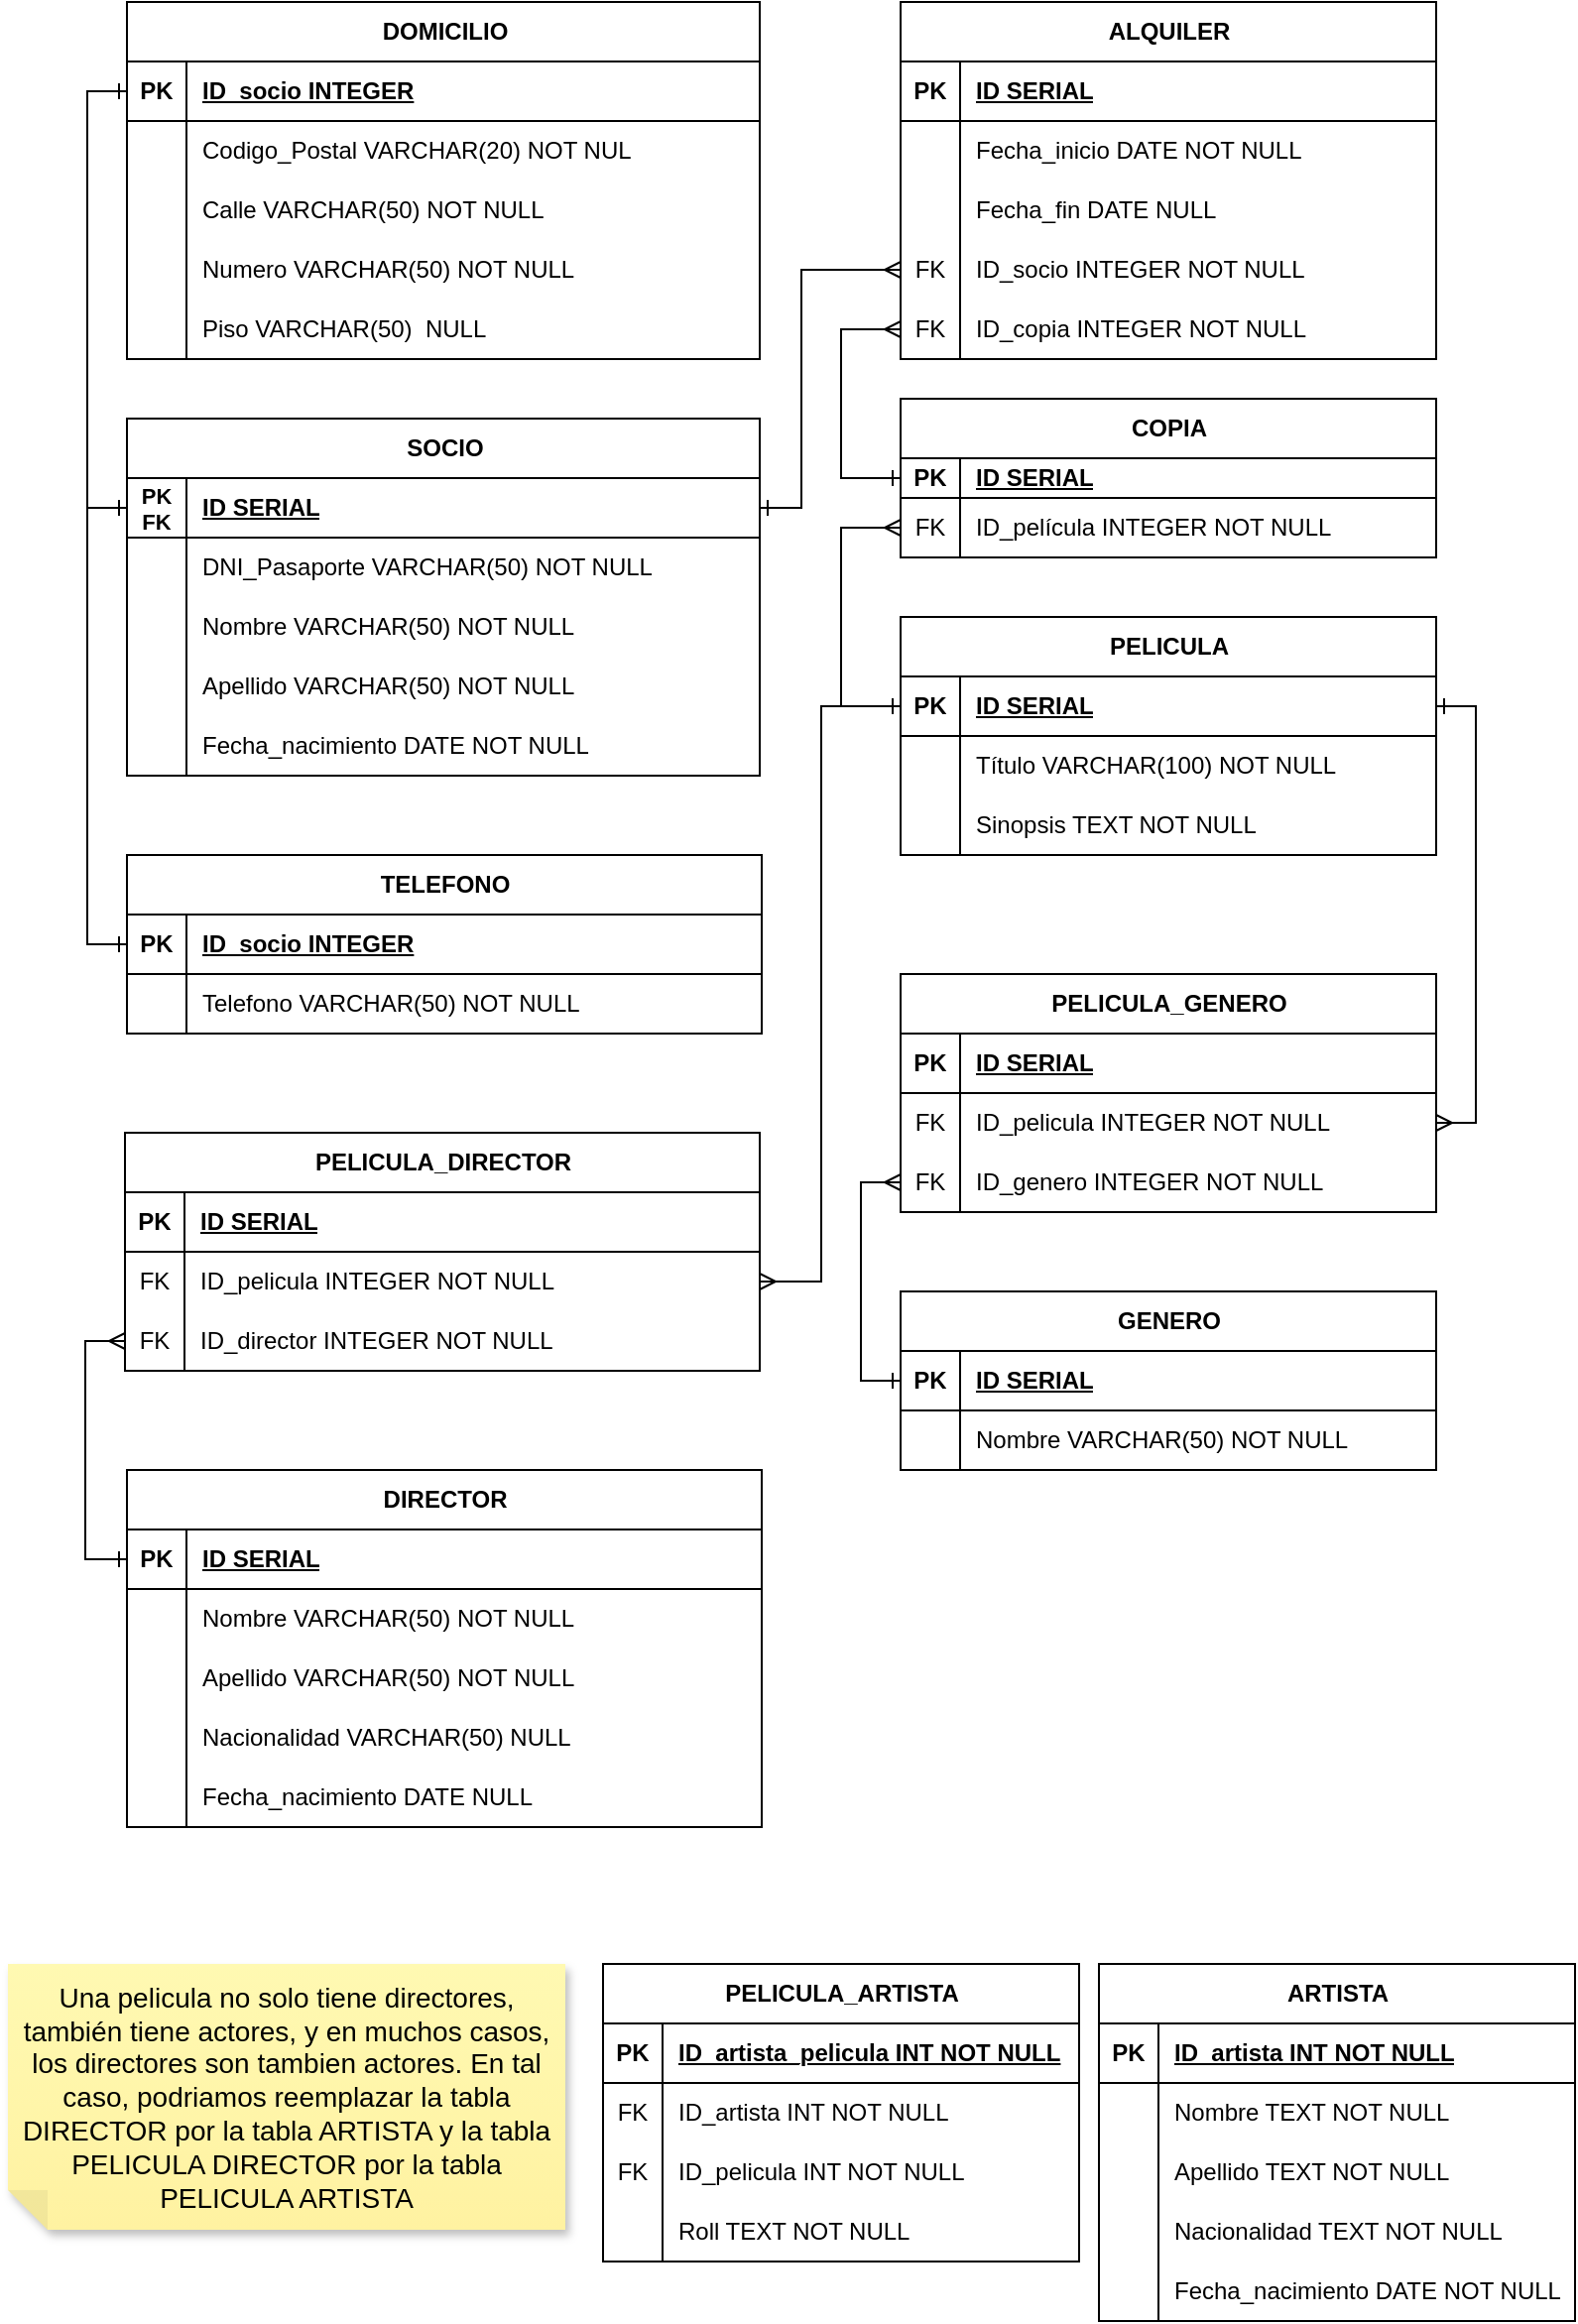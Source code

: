 <mxfile version="24.8.1">
  <diagram name="Página-1" id="8Kc9LrtVWsJZXTD0Fg6T">
    <mxGraphModel dx="611" dy="343" grid="1" gridSize="10" guides="1" tooltips="1" connect="1" arrows="1" fold="1" page="1" pageScale="1" pageWidth="827" pageHeight="1169" math="0" shadow="0">
      <root>
        <mxCell id="0" />
        <mxCell id="1" parent="0" />
        <mxCell id="OBNjq--Ya9Ht2OZxVl_--1" value="SOCIO" style="shape=table;startSize=30;container=1;collapsible=1;childLayout=tableLayout;fixedRows=1;rowLines=0;fontStyle=1;align=center;resizeLast=1;html=1;" parent="1" vertex="1">
          <mxGeometry x="80" y="210" width="319" height="180" as="geometry">
            <mxRectangle x="160" y="10" width="70" height="30" as="alternateBounds" />
          </mxGeometry>
        </mxCell>
        <mxCell id="OBNjq--Ya9Ht2OZxVl_--2" value="" style="shape=tableRow;horizontal=0;startSize=0;swimlaneHead=0;swimlaneBody=0;fillColor=none;collapsible=0;dropTarget=0;points=[[0,0.5],[1,0.5]];portConstraint=eastwest;top=0;left=0;right=0;bottom=1;" parent="OBNjq--Ya9Ht2OZxVl_--1" vertex="1">
          <mxGeometry y="30" width="319" height="30" as="geometry" />
        </mxCell>
        <mxCell id="OBNjq--Ya9Ht2OZxVl_--3" value="PK FK" style="shape=partialRectangle;connectable=0;fillColor=none;top=0;left=0;bottom=0;right=0;fontStyle=1;overflow=hidden;whiteSpace=wrap;html=1;fontSize=11;" parent="OBNjq--Ya9Ht2OZxVl_--2" vertex="1">
          <mxGeometry width="30" height="30" as="geometry">
            <mxRectangle width="30" height="30" as="alternateBounds" />
          </mxGeometry>
        </mxCell>
        <mxCell id="OBNjq--Ya9Ht2OZxVl_--4" value="ID SERIAL" style="shape=partialRectangle;connectable=0;fillColor=none;top=0;left=0;bottom=0;right=0;align=left;spacingLeft=6;fontStyle=5;overflow=hidden;whiteSpace=wrap;html=1;" parent="OBNjq--Ya9Ht2OZxVl_--2" vertex="1">
          <mxGeometry x="30" width="289" height="30" as="geometry">
            <mxRectangle width="289" height="30" as="alternateBounds" />
          </mxGeometry>
        </mxCell>
        <mxCell id="OBNjq--Ya9Ht2OZxVl_--20" style="shape=tableRow;horizontal=0;startSize=0;swimlaneHead=0;swimlaneBody=0;fillColor=none;collapsible=0;dropTarget=0;points=[[0,0.5],[1,0.5]];portConstraint=eastwest;top=0;left=0;right=0;bottom=0;" parent="OBNjq--Ya9Ht2OZxVl_--1" vertex="1">
          <mxGeometry y="60" width="319" height="30" as="geometry" />
        </mxCell>
        <mxCell id="OBNjq--Ya9Ht2OZxVl_--21" style="shape=partialRectangle;connectable=0;fillColor=none;top=0;left=0;bottom=0;right=0;editable=1;overflow=hidden;whiteSpace=wrap;html=1;" parent="OBNjq--Ya9Ht2OZxVl_--20" vertex="1">
          <mxGeometry width="30" height="30" as="geometry">
            <mxRectangle width="30" height="30" as="alternateBounds" />
          </mxGeometry>
        </mxCell>
        <mxCell id="OBNjq--Ya9Ht2OZxVl_--22" value="DNI_Pasaporte VARCHAR(50) NOT NULL" style="shape=partialRectangle;connectable=0;fillColor=none;top=0;left=0;bottom=0;right=0;align=left;spacingLeft=6;overflow=hidden;whiteSpace=wrap;html=1;" parent="OBNjq--Ya9Ht2OZxVl_--20" vertex="1">
          <mxGeometry x="30" width="289" height="30" as="geometry">
            <mxRectangle width="289" height="30" as="alternateBounds" />
          </mxGeometry>
        </mxCell>
        <mxCell id="OBNjq--Ya9Ht2OZxVl_--5" value="" style="shape=tableRow;horizontal=0;startSize=0;swimlaneHead=0;swimlaneBody=0;fillColor=none;collapsible=0;dropTarget=0;points=[[0,0.5],[1,0.5]];portConstraint=eastwest;top=0;left=0;right=0;bottom=0;" parent="OBNjq--Ya9Ht2OZxVl_--1" vertex="1">
          <mxGeometry y="90" width="319" height="30" as="geometry" />
        </mxCell>
        <mxCell id="OBNjq--Ya9Ht2OZxVl_--6" value="" style="shape=partialRectangle;connectable=0;fillColor=none;top=0;left=0;bottom=0;right=0;editable=1;overflow=hidden;whiteSpace=wrap;html=1;" parent="OBNjq--Ya9Ht2OZxVl_--5" vertex="1">
          <mxGeometry width="30" height="30" as="geometry">
            <mxRectangle width="30" height="30" as="alternateBounds" />
          </mxGeometry>
        </mxCell>
        <mxCell id="OBNjq--Ya9Ht2OZxVl_--7" value="Nombre VARCHAR(50) NOT NULL" style="shape=partialRectangle;connectable=0;fillColor=none;top=0;left=0;bottom=0;right=0;align=left;spacingLeft=6;overflow=hidden;whiteSpace=wrap;html=1;" parent="OBNjq--Ya9Ht2OZxVl_--5" vertex="1">
          <mxGeometry x="30" width="289" height="30" as="geometry">
            <mxRectangle width="289" height="30" as="alternateBounds" />
          </mxGeometry>
        </mxCell>
        <mxCell id="OBNjq--Ya9Ht2OZxVl_--8" value="" style="shape=tableRow;horizontal=0;startSize=0;swimlaneHead=0;swimlaneBody=0;fillColor=none;collapsible=0;dropTarget=0;points=[[0,0.5],[1,0.5]];portConstraint=eastwest;top=0;left=0;right=0;bottom=0;" parent="OBNjq--Ya9Ht2OZxVl_--1" vertex="1">
          <mxGeometry y="120" width="319" height="30" as="geometry" />
        </mxCell>
        <mxCell id="OBNjq--Ya9Ht2OZxVl_--9" value="" style="shape=partialRectangle;connectable=0;fillColor=none;top=0;left=0;bottom=0;right=0;editable=1;overflow=hidden;whiteSpace=wrap;html=1;" parent="OBNjq--Ya9Ht2OZxVl_--8" vertex="1">
          <mxGeometry width="30" height="30" as="geometry">
            <mxRectangle width="30" height="30" as="alternateBounds" />
          </mxGeometry>
        </mxCell>
        <mxCell id="OBNjq--Ya9Ht2OZxVl_--10" value="Apellido VARCHAR(50) NOT NULL" style="shape=partialRectangle;connectable=0;fillColor=none;top=0;left=0;bottom=0;right=0;align=left;spacingLeft=6;overflow=hidden;whiteSpace=wrap;html=1;" parent="OBNjq--Ya9Ht2OZxVl_--8" vertex="1">
          <mxGeometry x="30" width="289" height="30" as="geometry">
            <mxRectangle width="289" height="30" as="alternateBounds" />
          </mxGeometry>
        </mxCell>
        <mxCell id="OBNjq--Ya9Ht2OZxVl_--11" value="" style="shape=tableRow;horizontal=0;startSize=0;swimlaneHead=0;swimlaneBody=0;fillColor=none;collapsible=0;dropTarget=0;points=[[0,0.5],[1,0.5]];portConstraint=eastwest;top=0;left=0;right=0;bottom=0;" parent="OBNjq--Ya9Ht2OZxVl_--1" vertex="1">
          <mxGeometry y="150" width="319" height="30" as="geometry" />
        </mxCell>
        <mxCell id="OBNjq--Ya9Ht2OZxVl_--12" value="" style="shape=partialRectangle;connectable=0;fillColor=none;top=0;left=0;bottom=0;right=0;editable=1;overflow=hidden;whiteSpace=wrap;html=1;" parent="OBNjq--Ya9Ht2OZxVl_--11" vertex="1">
          <mxGeometry width="30" height="30" as="geometry">
            <mxRectangle width="30" height="30" as="alternateBounds" />
          </mxGeometry>
        </mxCell>
        <mxCell id="OBNjq--Ya9Ht2OZxVl_--13" value="Fecha_nacimiento DATE NOT NULL" style="shape=partialRectangle;connectable=0;fillColor=none;top=0;left=0;bottom=0;right=0;align=left;spacingLeft=6;overflow=hidden;whiteSpace=wrap;html=1;" parent="OBNjq--Ya9Ht2OZxVl_--11" vertex="1">
          <mxGeometry x="30" width="289" height="30" as="geometry">
            <mxRectangle width="289" height="30" as="alternateBounds" />
          </mxGeometry>
        </mxCell>
        <mxCell id="OBNjq--Ya9Ht2OZxVl_--23" value="DOMICILIO" style="shape=table;startSize=30;container=1;collapsible=1;childLayout=tableLayout;fixedRows=1;rowLines=0;fontStyle=1;align=center;resizeLast=1;html=1;" parent="1" vertex="1">
          <mxGeometry x="80" width="319" height="180" as="geometry">
            <mxRectangle x="90" y="80" width="70" height="30" as="alternateBounds" />
          </mxGeometry>
        </mxCell>
        <mxCell id="OBNjq--Ya9Ht2OZxVl_--24" value="" style="shape=tableRow;horizontal=0;startSize=0;swimlaneHead=0;swimlaneBody=0;fillColor=none;collapsible=0;dropTarget=0;points=[[0,0.5],[1,0.5]];portConstraint=eastwest;top=0;left=0;right=0;bottom=1;" parent="OBNjq--Ya9Ht2OZxVl_--23" vertex="1">
          <mxGeometry y="30" width="319" height="30" as="geometry" />
        </mxCell>
        <mxCell id="OBNjq--Ya9Ht2OZxVl_--25" value="PK" style="shape=partialRectangle;connectable=0;fillColor=none;top=0;left=0;bottom=0;right=0;fontStyle=1;overflow=hidden;whiteSpace=wrap;html=1;" parent="OBNjq--Ya9Ht2OZxVl_--24" vertex="1">
          <mxGeometry width="30" height="30" as="geometry">
            <mxRectangle width="30" height="30" as="alternateBounds" />
          </mxGeometry>
        </mxCell>
        <mxCell id="OBNjq--Ya9Ht2OZxVl_--26" value="ID_socio INTEGER" style="shape=partialRectangle;connectable=0;fillColor=none;top=0;left=0;bottom=0;right=0;align=left;spacingLeft=6;fontStyle=5;overflow=hidden;whiteSpace=wrap;html=1;" parent="OBNjq--Ya9Ht2OZxVl_--24" vertex="1">
          <mxGeometry x="30" width="289" height="30" as="geometry">
            <mxRectangle width="289" height="30" as="alternateBounds" />
          </mxGeometry>
        </mxCell>
        <mxCell id="OBNjq--Ya9Ht2OZxVl_--27" value="" style="shape=tableRow;horizontal=0;startSize=0;swimlaneHead=0;swimlaneBody=0;fillColor=none;collapsible=0;dropTarget=0;points=[[0,0.5],[1,0.5]];portConstraint=eastwest;top=0;left=0;right=0;bottom=0;" parent="OBNjq--Ya9Ht2OZxVl_--23" vertex="1">
          <mxGeometry y="60" width="319" height="30" as="geometry" />
        </mxCell>
        <mxCell id="OBNjq--Ya9Ht2OZxVl_--28" value="" style="shape=partialRectangle;connectable=0;fillColor=none;top=0;left=0;bottom=0;right=0;editable=1;overflow=hidden;whiteSpace=wrap;html=1;" parent="OBNjq--Ya9Ht2OZxVl_--27" vertex="1">
          <mxGeometry width="30" height="30" as="geometry">
            <mxRectangle width="30" height="30" as="alternateBounds" />
          </mxGeometry>
        </mxCell>
        <mxCell id="OBNjq--Ya9Ht2OZxVl_--29" value="Codigo_Postal VARCHAR(20) NOT NUL" style="shape=partialRectangle;connectable=0;fillColor=none;top=0;left=0;bottom=0;right=0;align=left;spacingLeft=6;overflow=hidden;whiteSpace=wrap;html=1;" parent="OBNjq--Ya9Ht2OZxVl_--27" vertex="1">
          <mxGeometry x="30" width="289" height="30" as="geometry">
            <mxRectangle width="289" height="30" as="alternateBounds" />
          </mxGeometry>
        </mxCell>
        <mxCell id="OBNjq--Ya9Ht2OZxVl_--30" value="" style="shape=tableRow;horizontal=0;startSize=0;swimlaneHead=0;swimlaneBody=0;fillColor=none;collapsible=0;dropTarget=0;points=[[0,0.5],[1,0.5]];portConstraint=eastwest;top=0;left=0;right=0;bottom=0;" parent="OBNjq--Ya9Ht2OZxVl_--23" vertex="1">
          <mxGeometry y="90" width="319" height="30" as="geometry" />
        </mxCell>
        <mxCell id="OBNjq--Ya9Ht2OZxVl_--31" value="" style="shape=partialRectangle;connectable=0;fillColor=none;top=0;left=0;bottom=0;right=0;editable=1;overflow=hidden;whiteSpace=wrap;html=1;" parent="OBNjq--Ya9Ht2OZxVl_--30" vertex="1">
          <mxGeometry width="30" height="30" as="geometry">
            <mxRectangle width="30" height="30" as="alternateBounds" />
          </mxGeometry>
        </mxCell>
        <mxCell id="OBNjq--Ya9Ht2OZxVl_--32" value="Calle VARCHAR(50) NOT NULL" style="shape=partialRectangle;connectable=0;fillColor=none;top=0;left=0;bottom=0;right=0;align=left;spacingLeft=6;overflow=hidden;whiteSpace=wrap;html=1;" parent="OBNjq--Ya9Ht2OZxVl_--30" vertex="1">
          <mxGeometry x="30" width="289" height="30" as="geometry">
            <mxRectangle width="289" height="30" as="alternateBounds" />
          </mxGeometry>
        </mxCell>
        <mxCell id="OBNjq--Ya9Ht2OZxVl_--33" value="" style="shape=tableRow;horizontal=0;startSize=0;swimlaneHead=0;swimlaneBody=0;fillColor=none;collapsible=0;dropTarget=0;points=[[0,0.5],[1,0.5]];portConstraint=eastwest;top=0;left=0;right=0;bottom=0;" parent="OBNjq--Ya9Ht2OZxVl_--23" vertex="1">
          <mxGeometry y="120" width="319" height="30" as="geometry" />
        </mxCell>
        <mxCell id="OBNjq--Ya9Ht2OZxVl_--34" value="" style="shape=partialRectangle;connectable=0;fillColor=none;top=0;left=0;bottom=0;right=0;editable=1;overflow=hidden;whiteSpace=wrap;html=1;" parent="OBNjq--Ya9Ht2OZxVl_--33" vertex="1">
          <mxGeometry width="30" height="30" as="geometry">
            <mxRectangle width="30" height="30" as="alternateBounds" />
          </mxGeometry>
        </mxCell>
        <mxCell id="OBNjq--Ya9Ht2OZxVl_--35" value="Numero VARCHAR(50) NOT NULL" style="shape=partialRectangle;connectable=0;fillColor=none;top=0;left=0;bottom=0;right=0;align=left;spacingLeft=6;overflow=hidden;whiteSpace=wrap;html=1;" parent="OBNjq--Ya9Ht2OZxVl_--33" vertex="1">
          <mxGeometry x="30" width="289" height="30" as="geometry">
            <mxRectangle width="289" height="30" as="alternateBounds" />
          </mxGeometry>
        </mxCell>
        <mxCell id="OBNjq--Ya9Ht2OZxVl_--36" style="shape=tableRow;horizontal=0;startSize=0;swimlaneHead=0;swimlaneBody=0;fillColor=none;collapsible=0;dropTarget=0;points=[[0,0.5],[1,0.5]];portConstraint=eastwest;top=0;left=0;right=0;bottom=0;" parent="OBNjq--Ya9Ht2OZxVl_--23" vertex="1">
          <mxGeometry y="150" width="319" height="30" as="geometry" />
        </mxCell>
        <mxCell id="OBNjq--Ya9Ht2OZxVl_--37" style="shape=partialRectangle;connectable=0;fillColor=none;top=0;left=0;bottom=0;right=0;editable=1;overflow=hidden;whiteSpace=wrap;html=1;" parent="OBNjq--Ya9Ht2OZxVl_--36" vertex="1">
          <mxGeometry width="30" height="30" as="geometry">
            <mxRectangle width="30" height="30" as="alternateBounds" />
          </mxGeometry>
        </mxCell>
        <mxCell id="OBNjq--Ya9Ht2OZxVl_--38" value="Piso VARCHAR(50)&amp;nbsp; NULL" style="shape=partialRectangle;connectable=0;fillColor=none;top=0;left=0;bottom=0;right=0;align=left;spacingLeft=6;overflow=hidden;whiteSpace=wrap;html=1;" parent="OBNjq--Ya9Ht2OZxVl_--36" vertex="1">
          <mxGeometry x="30" width="289" height="30" as="geometry">
            <mxRectangle width="289" height="30" as="alternateBounds" />
          </mxGeometry>
        </mxCell>
        <mxCell id="OBNjq--Ya9Ht2OZxVl_--43" value="PELICULA" style="shape=table;startSize=30;container=1;collapsible=1;childLayout=tableLayout;fixedRows=1;rowLines=0;fontStyle=1;align=center;resizeLast=1;html=1;" parent="1" vertex="1">
          <mxGeometry x="470" y="310" width="270" height="120" as="geometry">
            <mxRectangle x="440" y="120" width="70" height="30" as="alternateBounds" />
          </mxGeometry>
        </mxCell>
        <mxCell id="OBNjq--Ya9Ht2OZxVl_--44" value="" style="shape=tableRow;horizontal=0;startSize=0;swimlaneHead=0;swimlaneBody=0;fillColor=none;collapsible=0;dropTarget=0;points=[[0,0.5],[1,0.5]];portConstraint=eastwest;top=0;left=0;right=0;bottom=1;" parent="OBNjq--Ya9Ht2OZxVl_--43" vertex="1">
          <mxGeometry y="30" width="270" height="30" as="geometry" />
        </mxCell>
        <mxCell id="OBNjq--Ya9Ht2OZxVl_--45" value="PK" style="shape=partialRectangle;connectable=0;fillColor=none;top=0;left=0;bottom=0;right=0;fontStyle=1;overflow=hidden;whiteSpace=wrap;html=1;" parent="OBNjq--Ya9Ht2OZxVl_--44" vertex="1">
          <mxGeometry width="30" height="30" as="geometry">
            <mxRectangle width="30" height="30" as="alternateBounds" />
          </mxGeometry>
        </mxCell>
        <mxCell id="OBNjq--Ya9Ht2OZxVl_--46" value="ID SERIAL" style="shape=partialRectangle;connectable=0;fillColor=none;top=0;left=0;bottom=0;right=0;align=left;spacingLeft=6;fontStyle=5;overflow=hidden;whiteSpace=wrap;html=1;" parent="OBNjq--Ya9Ht2OZxVl_--44" vertex="1">
          <mxGeometry x="30" width="240" height="30" as="geometry">
            <mxRectangle width="240" height="30" as="alternateBounds" />
          </mxGeometry>
        </mxCell>
        <mxCell id="OBNjq--Ya9Ht2OZxVl_--47" value="" style="shape=tableRow;horizontal=0;startSize=0;swimlaneHead=0;swimlaneBody=0;fillColor=none;collapsible=0;dropTarget=0;points=[[0,0.5],[1,0.5]];portConstraint=eastwest;top=0;left=0;right=0;bottom=0;" parent="OBNjq--Ya9Ht2OZxVl_--43" vertex="1">
          <mxGeometry y="60" width="270" height="30" as="geometry" />
        </mxCell>
        <mxCell id="OBNjq--Ya9Ht2OZxVl_--48" value="" style="shape=partialRectangle;connectable=0;fillColor=none;top=0;left=0;bottom=0;right=0;editable=1;overflow=hidden;whiteSpace=wrap;html=1;" parent="OBNjq--Ya9Ht2OZxVl_--47" vertex="1">
          <mxGeometry width="30" height="30" as="geometry">
            <mxRectangle width="30" height="30" as="alternateBounds" />
          </mxGeometry>
        </mxCell>
        <mxCell id="OBNjq--Ya9Ht2OZxVl_--49" value="Título VARCHAR(100) NOT NULL" style="shape=partialRectangle;connectable=0;fillColor=none;top=0;left=0;bottom=0;right=0;align=left;spacingLeft=6;overflow=hidden;whiteSpace=wrap;html=1;" parent="OBNjq--Ya9Ht2OZxVl_--47" vertex="1">
          <mxGeometry x="30" width="240" height="30" as="geometry">
            <mxRectangle width="240" height="30" as="alternateBounds" />
          </mxGeometry>
        </mxCell>
        <mxCell id="OBNjq--Ya9Ht2OZxVl_--181" style="shape=tableRow;horizontal=0;startSize=0;swimlaneHead=0;swimlaneBody=0;fillColor=none;collapsible=0;dropTarget=0;points=[[0,0.5],[1,0.5]];portConstraint=eastwest;top=0;left=0;right=0;bottom=0;" parent="OBNjq--Ya9Ht2OZxVl_--43" vertex="1">
          <mxGeometry y="90" width="270" height="30" as="geometry" />
        </mxCell>
        <mxCell id="OBNjq--Ya9Ht2OZxVl_--182" value="" style="shape=partialRectangle;connectable=0;fillColor=none;top=0;left=0;bottom=0;right=0;editable=1;overflow=hidden;whiteSpace=wrap;html=1;" parent="OBNjq--Ya9Ht2OZxVl_--181" vertex="1">
          <mxGeometry width="30" height="30" as="geometry">
            <mxRectangle width="30" height="30" as="alternateBounds" />
          </mxGeometry>
        </mxCell>
        <mxCell id="OBNjq--Ya9Ht2OZxVl_--183" value="Sinopsis TEXT NOT NULL" style="shape=partialRectangle;connectable=0;fillColor=none;top=0;left=0;bottom=0;right=0;align=left;spacingLeft=6;overflow=hidden;whiteSpace=wrap;html=1;" parent="OBNjq--Ya9Ht2OZxVl_--181" vertex="1">
          <mxGeometry x="30" width="240" height="30" as="geometry">
            <mxRectangle width="240" height="30" as="alternateBounds" />
          </mxGeometry>
        </mxCell>
        <mxCell id="OBNjq--Ya9Ht2OZxVl_--59" value="ALQUILER" style="shape=table;startSize=30;container=1;collapsible=1;childLayout=tableLayout;fixedRows=1;rowLines=0;fontStyle=1;align=center;resizeLast=1;html=1;" parent="1" vertex="1">
          <mxGeometry x="470" width="270" height="180" as="geometry">
            <mxRectangle x="300" y="10" width="70" height="30" as="alternateBounds" />
          </mxGeometry>
        </mxCell>
        <mxCell id="OBNjq--Ya9Ht2OZxVl_--60" value="" style="shape=tableRow;horizontal=0;startSize=0;swimlaneHead=0;swimlaneBody=0;fillColor=none;collapsible=0;dropTarget=0;points=[[0,0.5],[1,0.5]];portConstraint=eastwest;top=0;left=0;right=0;bottom=1;" parent="OBNjq--Ya9Ht2OZxVl_--59" vertex="1">
          <mxGeometry y="30" width="270" height="30" as="geometry" />
        </mxCell>
        <mxCell id="OBNjq--Ya9Ht2OZxVl_--61" value="PK" style="shape=partialRectangle;connectable=0;fillColor=none;top=0;left=0;bottom=0;right=0;fontStyle=1;overflow=hidden;whiteSpace=wrap;html=1;" parent="OBNjq--Ya9Ht2OZxVl_--60" vertex="1">
          <mxGeometry width="30" height="30" as="geometry">
            <mxRectangle width="30" height="30" as="alternateBounds" />
          </mxGeometry>
        </mxCell>
        <mxCell id="OBNjq--Ya9Ht2OZxVl_--62" value="ID SERIAL" style="shape=partialRectangle;connectable=0;fillColor=none;top=0;left=0;bottom=0;right=0;align=left;spacingLeft=6;fontStyle=5;overflow=hidden;whiteSpace=wrap;html=1;" parent="OBNjq--Ya9Ht2OZxVl_--60" vertex="1">
          <mxGeometry x="30" width="240" height="30" as="geometry">
            <mxRectangle width="240" height="30" as="alternateBounds" />
          </mxGeometry>
        </mxCell>
        <mxCell id="OBNjq--Ya9Ht2OZxVl_--63" value="" style="shape=tableRow;horizontal=0;startSize=0;swimlaneHead=0;swimlaneBody=0;fillColor=none;collapsible=0;dropTarget=0;points=[[0,0.5],[1,0.5]];portConstraint=eastwest;top=0;left=0;right=0;bottom=0;" parent="OBNjq--Ya9Ht2OZxVl_--59" vertex="1">
          <mxGeometry y="60" width="270" height="30" as="geometry" />
        </mxCell>
        <mxCell id="OBNjq--Ya9Ht2OZxVl_--64" value="" style="shape=partialRectangle;connectable=0;fillColor=none;top=0;left=0;bottom=0;right=0;editable=1;overflow=hidden;whiteSpace=wrap;html=1;" parent="OBNjq--Ya9Ht2OZxVl_--63" vertex="1">
          <mxGeometry width="30" height="30" as="geometry">
            <mxRectangle width="30" height="30" as="alternateBounds" />
          </mxGeometry>
        </mxCell>
        <mxCell id="OBNjq--Ya9Ht2OZxVl_--65" value="Fecha_inicio DATE NOT NULL" style="shape=partialRectangle;connectable=0;fillColor=none;top=0;left=0;bottom=0;right=0;align=left;spacingLeft=6;overflow=hidden;whiteSpace=wrap;html=1;" parent="OBNjq--Ya9Ht2OZxVl_--63" vertex="1">
          <mxGeometry x="30" width="240" height="30" as="geometry">
            <mxRectangle width="240" height="30" as="alternateBounds" />
          </mxGeometry>
        </mxCell>
        <mxCell id="OBNjq--Ya9Ht2OZxVl_--66" value="" style="shape=tableRow;horizontal=0;startSize=0;swimlaneHead=0;swimlaneBody=0;fillColor=none;collapsible=0;dropTarget=0;points=[[0,0.5],[1,0.5]];portConstraint=eastwest;top=0;left=0;right=0;bottom=0;" parent="OBNjq--Ya9Ht2OZxVl_--59" vertex="1">
          <mxGeometry y="90" width="270" height="30" as="geometry" />
        </mxCell>
        <mxCell id="OBNjq--Ya9Ht2OZxVl_--67" value="" style="shape=partialRectangle;connectable=0;fillColor=none;top=0;left=0;bottom=0;right=0;editable=1;overflow=hidden;whiteSpace=wrap;html=1;" parent="OBNjq--Ya9Ht2OZxVl_--66" vertex="1">
          <mxGeometry width="30" height="30" as="geometry">
            <mxRectangle width="30" height="30" as="alternateBounds" />
          </mxGeometry>
        </mxCell>
        <mxCell id="OBNjq--Ya9Ht2OZxVl_--68" value="Fecha_fin DATE NULL" style="shape=partialRectangle;connectable=0;fillColor=none;top=0;left=0;bottom=0;right=0;align=left;spacingLeft=6;overflow=hidden;whiteSpace=wrap;html=1;" parent="OBNjq--Ya9Ht2OZxVl_--66" vertex="1">
          <mxGeometry x="30" width="240" height="30" as="geometry">
            <mxRectangle width="240" height="30" as="alternateBounds" />
          </mxGeometry>
        </mxCell>
        <mxCell id="OBNjq--Ya9Ht2OZxVl_--72" style="shape=tableRow;horizontal=0;startSize=0;swimlaneHead=0;swimlaneBody=0;fillColor=none;collapsible=0;dropTarget=0;points=[[0,0.5],[1,0.5]];portConstraint=eastwest;top=0;left=0;right=0;bottom=0;" parent="OBNjq--Ya9Ht2OZxVl_--59" vertex="1">
          <mxGeometry y="120" width="270" height="30" as="geometry" />
        </mxCell>
        <mxCell id="OBNjq--Ya9Ht2OZxVl_--73" value="FK" style="shape=partialRectangle;connectable=0;fillColor=none;top=0;left=0;bottom=0;right=0;editable=1;overflow=hidden;whiteSpace=wrap;html=1;" parent="OBNjq--Ya9Ht2OZxVl_--72" vertex="1">
          <mxGeometry width="30" height="30" as="geometry">
            <mxRectangle width="30" height="30" as="alternateBounds" />
          </mxGeometry>
        </mxCell>
        <mxCell id="OBNjq--Ya9Ht2OZxVl_--74" value="ID_socio INTEGER NOT NULL" style="shape=partialRectangle;connectable=0;fillColor=none;top=0;left=0;bottom=0;right=0;align=left;spacingLeft=6;overflow=hidden;whiteSpace=wrap;html=1;" parent="OBNjq--Ya9Ht2OZxVl_--72" vertex="1">
          <mxGeometry x="30" width="240" height="30" as="geometry">
            <mxRectangle width="240" height="30" as="alternateBounds" />
          </mxGeometry>
        </mxCell>
        <mxCell id="OBNjq--Ya9Ht2OZxVl_--75" style="shape=tableRow;horizontal=0;startSize=0;swimlaneHead=0;swimlaneBody=0;fillColor=none;collapsible=0;dropTarget=0;points=[[0,0.5],[1,0.5]];portConstraint=eastwest;top=0;left=0;right=0;bottom=0;" parent="OBNjq--Ya9Ht2OZxVl_--59" vertex="1">
          <mxGeometry y="150" width="270" height="30" as="geometry" />
        </mxCell>
        <mxCell id="OBNjq--Ya9Ht2OZxVl_--76" value="FK" style="shape=partialRectangle;connectable=0;fillColor=none;top=0;left=0;bottom=0;right=0;editable=1;overflow=hidden;whiteSpace=wrap;html=1;" parent="OBNjq--Ya9Ht2OZxVl_--75" vertex="1">
          <mxGeometry width="30" height="30" as="geometry">
            <mxRectangle width="30" height="30" as="alternateBounds" />
          </mxGeometry>
        </mxCell>
        <mxCell id="OBNjq--Ya9Ht2OZxVl_--77" value="ID_copia INTEGER NOT NULL" style="shape=partialRectangle;connectable=0;fillColor=none;top=0;left=0;bottom=0;right=0;align=left;spacingLeft=6;overflow=hidden;whiteSpace=wrap;html=1;" parent="OBNjq--Ya9Ht2OZxVl_--75" vertex="1">
          <mxGeometry x="30" width="240" height="30" as="geometry">
            <mxRectangle width="240" height="30" as="alternateBounds" />
          </mxGeometry>
        </mxCell>
        <mxCell id="OBNjq--Ya9Ht2OZxVl_--91" value="COPIA" style="shape=table;startSize=30;container=1;collapsible=1;childLayout=tableLayout;fixedRows=1;rowLines=0;fontStyle=1;align=center;resizeLast=1;html=1;" parent="1" vertex="1">
          <mxGeometry x="470" y="200" width="270" height="80" as="geometry">
            <mxRectangle x="440" y="120" width="70" height="30" as="alternateBounds" />
          </mxGeometry>
        </mxCell>
        <mxCell id="OBNjq--Ya9Ht2OZxVl_--92" value="" style="shape=tableRow;horizontal=0;startSize=0;swimlaneHead=0;swimlaneBody=0;fillColor=none;collapsible=0;dropTarget=0;points=[[0,0.5],[1,0.5]];portConstraint=eastwest;top=0;left=0;right=0;bottom=1;" parent="OBNjq--Ya9Ht2OZxVl_--91" vertex="1">
          <mxGeometry y="30" width="270" height="20" as="geometry" />
        </mxCell>
        <mxCell id="OBNjq--Ya9Ht2OZxVl_--93" value="PK" style="shape=partialRectangle;connectable=0;fillColor=none;top=0;left=0;bottom=0;right=0;fontStyle=1;overflow=hidden;whiteSpace=wrap;html=1;" parent="OBNjq--Ya9Ht2OZxVl_--92" vertex="1">
          <mxGeometry width="30" height="20" as="geometry">
            <mxRectangle width="30" height="20" as="alternateBounds" />
          </mxGeometry>
        </mxCell>
        <mxCell id="OBNjq--Ya9Ht2OZxVl_--94" value="ID SERIAL" style="shape=partialRectangle;connectable=0;fillColor=none;top=0;left=0;bottom=0;right=0;align=left;spacingLeft=6;fontStyle=5;overflow=hidden;whiteSpace=wrap;html=1;" parent="OBNjq--Ya9Ht2OZxVl_--92" vertex="1">
          <mxGeometry x="30" width="240" height="20" as="geometry">
            <mxRectangle width="240" height="20" as="alternateBounds" />
          </mxGeometry>
        </mxCell>
        <mxCell id="OBNjq--Ya9Ht2OZxVl_--95" value="" style="shape=tableRow;horizontal=0;startSize=0;swimlaneHead=0;swimlaneBody=0;fillColor=none;collapsible=0;dropTarget=0;points=[[0,0.5],[1,0.5]];portConstraint=eastwest;top=0;left=0;right=0;bottom=0;" parent="OBNjq--Ya9Ht2OZxVl_--91" vertex="1">
          <mxGeometry y="50" width="270" height="30" as="geometry" />
        </mxCell>
        <mxCell id="OBNjq--Ya9Ht2OZxVl_--96" value="FK" style="shape=partialRectangle;connectable=0;fillColor=none;top=0;left=0;bottom=0;right=0;editable=1;overflow=hidden;whiteSpace=wrap;html=1;" parent="OBNjq--Ya9Ht2OZxVl_--95" vertex="1">
          <mxGeometry width="30" height="30" as="geometry">
            <mxRectangle width="30" height="30" as="alternateBounds" />
          </mxGeometry>
        </mxCell>
        <mxCell id="OBNjq--Ya9Ht2OZxVl_--97" value="ID_película INTEGER NOT NULL" style="shape=partialRectangle;connectable=0;fillColor=none;top=0;left=0;bottom=0;right=0;align=left;spacingLeft=6;overflow=hidden;whiteSpace=wrap;html=1;" parent="OBNjq--Ya9Ht2OZxVl_--95" vertex="1">
          <mxGeometry x="30" width="240" height="30" as="geometry">
            <mxRectangle width="240" height="30" as="alternateBounds" />
          </mxGeometry>
        </mxCell>
        <mxCell id="OBNjq--Ya9Ht2OZxVl_--142" value="ARTISTA" style="shape=table;startSize=30;container=1;collapsible=1;childLayout=tableLayout;fixedRows=1;rowLines=0;fontStyle=1;align=center;resizeLast=1;html=1;" parent="1" vertex="1">
          <mxGeometry x="570" y="989" width="240" height="180" as="geometry">
            <mxRectangle x="440" y="120" width="70" height="30" as="alternateBounds" />
          </mxGeometry>
        </mxCell>
        <mxCell id="OBNjq--Ya9Ht2OZxVl_--143" value="" style="shape=tableRow;horizontal=0;startSize=0;swimlaneHead=0;swimlaneBody=0;fillColor=none;collapsible=0;dropTarget=0;points=[[0,0.5],[1,0.5]];portConstraint=eastwest;top=0;left=0;right=0;bottom=1;" parent="OBNjq--Ya9Ht2OZxVl_--142" vertex="1">
          <mxGeometry y="30" width="240" height="30" as="geometry" />
        </mxCell>
        <mxCell id="OBNjq--Ya9Ht2OZxVl_--144" value="PK" style="shape=partialRectangle;connectable=0;fillColor=none;top=0;left=0;bottom=0;right=0;fontStyle=1;overflow=hidden;whiteSpace=wrap;html=1;" parent="OBNjq--Ya9Ht2OZxVl_--143" vertex="1">
          <mxGeometry width="30" height="30" as="geometry">
            <mxRectangle width="30" height="30" as="alternateBounds" />
          </mxGeometry>
        </mxCell>
        <mxCell id="OBNjq--Ya9Ht2OZxVl_--145" value="ID_artista INT NOT NULL" style="shape=partialRectangle;connectable=0;fillColor=none;top=0;left=0;bottom=0;right=0;align=left;spacingLeft=6;fontStyle=5;overflow=hidden;whiteSpace=wrap;html=1;" parent="OBNjq--Ya9Ht2OZxVl_--143" vertex="1">
          <mxGeometry x="30" width="210" height="30" as="geometry">
            <mxRectangle width="210" height="30" as="alternateBounds" />
          </mxGeometry>
        </mxCell>
        <mxCell id="OBNjq--Ya9Ht2OZxVl_--146" value="" style="shape=tableRow;horizontal=0;startSize=0;swimlaneHead=0;swimlaneBody=0;fillColor=none;collapsible=0;dropTarget=0;points=[[0,0.5],[1,0.5]];portConstraint=eastwest;top=0;left=0;right=0;bottom=0;" parent="OBNjq--Ya9Ht2OZxVl_--142" vertex="1">
          <mxGeometry y="60" width="240" height="30" as="geometry" />
        </mxCell>
        <mxCell id="OBNjq--Ya9Ht2OZxVl_--147" value="" style="shape=partialRectangle;connectable=0;fillColor=none;top=0;left=0;bottom=0;right=0;editable=1;overflow=hidden;whiteSpace=wrap;html=1;" parent="OBNjq--Ya9Ht2OZxVl_--146" vertex="1">
          <mxGeometry width="30" height="30" as="geometry">
            <mxRectangle width="30" height="30" as="alternateBounds" />
          </mxGeometry>
        </mxCell>
        <mxCell id="OBNjq--Ya9Ht2OZxVl_--148" value="Nombre TEXT NOT NULL" style="shape=partialRectangle;connectable=0;fillColor=none;top=0;left=0;bottom=0;right=0;align=left;spacingLeft=6;overflow=hidden;whiteSpace=wrap;html=1;" parent="OBNjq--Ya9Ht2OZxVl_--146" vertex="1">
          <mxGeometry x="30" width="210" height="30" as="geometry">
            <mxRectangle width="210" height="30" as="alternateBounds" />
          </mxGeometry>
        </mxCell>
        <mxCell id="OBNjq--Ya9Ht2OZxVl_--149" style="shape=tableRow;horizontal=0;startSize=0;swimlaneHead=0;swimlaneBody=0;fillColor=none;collapsible=0;dropTarget=0;points=[[0,0.5],[1,0.5]];portConstraint=eastwest;top=0;left=0;right=0;bottom=0;" parent="OBNjq--Ya9Ht2OZxVl_--142" vertex="1">
          <mxGeometry y="90" width="240" height="30" as="geometry" />
        </mxCell>
        <mxCell id="OBNjq--Ya9Ht2OZxVl_--150" style="shape=partialRectangle;connectable=0;fillColor=none;top=0;left=0;bottom=0;right=0;editable=1;overflow=hidden;whiteSpace=wrap;html=1;" parent="OBNjq--Ya9Ht2OZxVl_--149" vertex="1">
          <mxGeometry width="30" height="30" as="geometry">
            <mxRectangle width="30" height="30" as="alternateBounds" />
          </mxGeometry>
        </mxCell>
        <mxCell id="OBNjq--Ya9Ht2OZxVl_--151" value="Apellido TEXT NOT NULL" style="shape=partialRectangle;connectable=0;fillColor=none;top=0;left=0;bottom=0;right=0;align=left;spacingLeft=6;overflow=hidden;whiteSpace=wrap;html=1;" parent="OBNjq--Ya9Ht2OZxVl_--149" vertex="1">
          <mxGeometry x="30" width="210" height="30" as="geometry">
            <mxRectangle width="210" height="30" as="alternateBounds" />
          </mxGeometry>
        </mxCell>
        <mxCell id="OBNjq--Ya9Ht2OZxVl_--152" style="shape=tableRow;horizontal=0;startSize=0;swimlaneHead=0;swimlaneBody=0;fillColor=none;collapsible=0;dropTarget=0;points=[[0,0.5],[1,0.5]];portConstraint=eastwest;top=0;left=0;right=0;bottom=0;" parent="OBNjq--Ya9Ht2OZxVl_--142" vertex="1">
          <mxGeometry y="120" width="240" height="30" as="geometry" />
        </mxCell>
        <mxCell id="OBNjq--Ya9Ht2OZxVl_--153" style="shape=partialRectangle;connectable=0;fillColor=none;top=0;left=0;bottom=0;right=0;editable=1;overflow=hidden;whiteSpace=wrap;html=1;" parent="OBNjq--Ya9Ht2OZxVl_--152" vertex="1">
          <mxGeometry width="30" height="30" as="geometry">
            <mxRectangle width="30" height="30" as="alternateBounds" />
          </mxGeometry>
        </mxCell>
        <mxCell id="OBNjq--Ya9Ht2OZxVl_--154" value="Nacionalidad TEXT NOT NULL" style="shape=partialRectangle;connectable=0;fillColor=none;top=0;left=0;bottom=0;right=0;align=left;spacingLeft=6;overflow=hidden;whiteSpace=wrap;html=1;" parent="OBNjq--Ya9Ht2OZxVl_--152" vertex="1">
          <mxGeometry x="30" width="210" height="30" as="geometry">
            <mxRectangle width="210" height="30" as="alternateBounds" />
          </mxGeometry>
        </mxCell>
        <mxCell id="OBNjq--Ya9Ht2OZxVl_--155" style="shape=tableRow;horizontal=0;startSize=0;swimlaneHead=0;swimlaneBody=0;fillColor=none;collapsible=0;dropTarget=0;points=[[0,0.5],[1,0.5]];portConstraint=eastwest;top=0;left=0;right=0;bottom=0;" parent="OBNjq--Ya9Ht2OZxVl_--142" vertex="1">
          <mxGeometry y="150" width="240" height="30" as="geometry" />
        </mxCell>
        <mxCell id="OBNjq--Ya9Ht2OZxVl_--156" style="shape=partialRectangle;connectable=0;fillColor=none;top=0;left=0;bottom=0;right=0;editable=1;overflow=hidden;whiteSpace=wrap;html=1;" parent="OBNjq--Ya9Ht2OZxVl_--155" vertex="1">
          <mxGeometry width="30" height="30" as="geometry">
            <mxRectangle width="30" height="30" as="alternateBounds" />
          </mxGeometry>
        </mxCell>
        <mxCell id="OBNjq--Ya9Ht2OZxVl_--157" value="Fecha_nacimiento DATE NOT NULL" style="shape=partialRectangle;connectable=0;fillColor=none;top=0;left=0;bottom=0;right=0;align=left;spacingLeft=6;overflow=hidden;whiteSpace=wrap;html=1;" parent="OBNjq--Ya9Ht2OZxVl_--155" vertex="1">
          <mxGeometry x="30" width="210" height="30" as="geometry">
            <mxRectangle width="210" height="30" as="alternateBounds" />
          </mxGeometry>
        </mxCell>
        <mxCell id="OBNjq--Ya9Ht2OZxVl_--158" value="PELICULA_ARTISTA" style="shape=table;startSize=30;container=1;collapsible=1;childLayout=tableLayout;fixedRows=1;rowLines=0;fontStyle=1;align=center;resizeLast=1;html=1;" parent="1" vertex="1">
          <mxGeometry x="320" y="989" width="240" height="150" as="geometry">
            <mxRectangle x="440" y="120" width="70" height="30" as="alternateBounds" />
          </mxGeometry>
        </mxCell>
        <mxCell id="OBNjq--Ya9Ht2OZxVl_--159" value="" style="shape=tableRow;horizontal=0;startSize=0;swimlaneHead=0;swimlaneBody=0;fillColor=none;collapsible=0;dropTarget=0;points=[[0,0.5],[1,0.5]];portConstraint=eastwest;top=0;left=0;right=0;bottom=1;" parent="OBNjq--Ya9Ht2OZxVl_--158" vertex="1">
          <mxGeometry y="30" width="240" height="30" as="geometry" />
        </mxCell>
        <mxCell id="OBNjq--Ya9Ht2OZxVl_--160" value="PK" style="shape=partialRectangle;connectable=0;fillColor=none;top=0;left=0;bottom=0;right=0;fontStyle=1;overflow=hidden;whiteSpace=wrap;html=1;" parent="OBNjq--Ya9Ht2OZxVl_--159" vertex="1">
          <mxGeometry width="30" height="30" as="geometry">
            <mxRectangle width="30" height="30" as="alternateBounds" />
          </mxGeometry>
        </mxCell>
        <mxCell id="OBNjq--Ya9Ht2OZxVl_--161" value="ID_artista_pelicula INT NOT NULL" style="shape=partialRectangle;connectable=0;fillColor=none;top=0;left=0;bottom=0;right=0;align=left;spacingLeft=6;fontStyle=5;overflow=hidden;whiteSpace=wrap;html=1;" parent="OBNjq--Ya9Ht2OZxVl_--159" vertex="1">
          <mxGeometry x="30" width="210" height="30" as="geometry">
            <mxRectangle width="210" height="30" as="alternateBounds" />
          </mxGeometry>
        </mxCell>
        <mxCell id="OBNjq--Ya9Ht2OZxVl_--162" value="" style="shape=tableRow;horizontal=0;startSize=0;swimlaneHead=0;swimlaneBody=0;fillColor=none;collapsible=0;dropTarget=0;points=[[0,0.5],[1,0.5]];portConstraint=eastwest;top=0;left=0;right=0;bottom=0;" parent="OBNjq--Ya9Ht2OZxVl_--158" vertex="1">
          <mxGeometry y="60" width="240" height="30" as="geometry" />
        </mxCell>
        <mxCell id="OBNjq--Ya9Ht2OZxVl_--163" value="FK" style="shape=partialRectangle;connectable=0;fillColor=none;top=0;left=0;bottom=0;right=0;editable=1;overflow=hidden;whiteSpace=wrap;html=1;" parent="OBNjq--Ya9Ht2OZxVl_--162" vertex="1">
          <mxGeometry width="30" height="30" as="geometry">
            <mxRectangle width="30" height="30" as="alternateBounds" />
          </mxGeometry>
        </mxCell>
        <mxCell id="OBNjq--Ya9Ht2OZxVl_--164" value="ID_artista INT NOT NULL" style="shape=partialRectangle;connectable=0;fillColor=none;top=0;left=0;bottom=0;right=0;align=left;spacingLeft=6;overflow=hidden;whiteSpace=wrap;html=1;" parent="OBNjq--Ya9Ht2OZxVl_--162" vertex="1">
          <mxGeometry x="30" width="210" height="30" as="geometry">
            <mxRectangle width="210" height="30" as="alternateBounds" />
          </mxGeometry>
        </mxCell>
        <mxCell id="OBNjq--Ya9Ht2OZxVl_--165" style="shape=tableRow;horizontal=0;startSize=0;swimlaneHead=0;swimlaneBody=0;fillColor=none;collapsible=0;dropTarget=0;points=[[0,0.5],[1,0.5]];portConstraint=eastwest;top=0;left=0;right=0;bottom=0;" parent="OBNjq--Ya9Ht2OZxVl_--158" vertex="1">
          <mxGeometry y="90" width="240" height="30" as="geometry" />
        </mxCell>
        <mxCell id="OBNjq--Ya9Ht2OZxVl_--166" value="FK" style="shape=partialRectangle;connectable=0;fillColor=none;top=0;left=0;bottom=0;right=0;editable=1;overflow=hidden;whiteSpace=wrap;html=1;" parent="OBNjq--Ya9Ht2OZxVl_--165" vertex="1">
          <mxGeometry width="30" height="30" as="geometry">
            <mxRectangle width="30" height="30" as="alternateBounds" />
          </mxGeometry>
        </mxCell>
        <mxCell id="OBNjq--Ya9Ht2OZxVl_--167" value="ID_pelicula INT NOT NULL" style="shape=partialRectangle;connectable=0;fillColor=none;top=0;left=0;bottom=0;right=0;align=left;spacingLeft=6;overflow=hidden;whiteSpace=wrap;html=1;" parent="OBNjq--Ya9Ht2OZxVl_--165" vertex="1">
          <mxGeometry x="30" width="210" height="30" as="geometry">
            <mxRectangle width="210" height="30" as="alternateBounds" />
          </mxGeometry>
        </mxCell>
        <mxCell id="OBNjq--Ya9Ht2OZxVl_--168" style="shape=tableRow;horizontal=0;startSize=0;swimlaneHead=0;swimlaneBody=0;fillColor=none;collapsible=0;dropTarget=0;points=[[0,0.5],[1,0.5]];portConstraint=eastwest;top=0;left=0;right=0;bottom=0;" parent="OBNjq--Ya9Ht2OZxVl_--158" vertex="1">
          <mxGeometry y="120" width="240" height="30" as="geometry" />
        </mxCell>
        <mxCell id="OBNjq--Ya9Ht2OZxVl_--169" style="shape=partialRectangle;connectable=0;fillColor=none;top=0;left=0;bottom=0;right=0;editable=1;overflow=hidden;whiteSpace=wrap;html=1;" parent="OBNjq--Ya9Ht2OZxVl_--168" vertex="1">
          <mxGeometry width="30" height="30" as="geometry">
            <mxRectangle width="30" height="30" as="alternateBounds" />
          </mxGeometry>
        </mxCell>
        <mxCell id="OBNjq--Ya9Ht2OZxVl_--170" value="Roll TEXT NOT NULL" style="shape=partialRectangle;connectable=0;fillColor=none;top=0;left=0;bottom=0;right=0;align=left;spacingLeft=6;overflow=hidden;whiteSpace=wrap;html=1;" parent="OBNjq--Ya9Ht2OZxVl_--168" vertex="1">
          <mxGeometry x="30" width="210" height="30" as="geometry">
            <mxRectangle width="210" height="30" as="alternateBounds" />
          </mxGeometry>
        </mxCell>
        <mxCell id="OBNjq--Ya9Ht2OZxVl_--179" style="edgeStyle=orthogonalEdgeStyle;rounded=0;orthogonalLoop=1;jettySize=auto;html=1;exitX=0;exitY=0.5;exitDx=0;exitDy=0;entryX=0;entryY=0.5;entryDx=0;entryDy=0;startArrow=ERone;startFill=0;endArrow=ERmany;endFill=0;" parent="1" source="OBNjq--Ya9Ht2OZxVl_--92" target="OBNjq--Ya9Ht2OZxVl_--75" edge="1">
          <mxGeometry relative="1" as="geometry">
            <Array as="points">
              <mxPoint x="440" y="240" />
              <mxPoint x="440" y="165" />
            </Array>
          </mxGeometry>
        </mxCell>
        <mxCell id="OBNjq--Ya9Ht2OZxVl_--180" style="edgeStyle=orthogonalEdgeStyle;rounded=0;orthogonalLoop=1;jettySize=auto;html=1;exitX=0;exitY=0.5;exitDx=0;exitDy=0;entryX=0;entryY=0.5;entryDx=0;entryDy=0;startArrow=ERmany;startFill=0;endArrow=ERone;endFill=0;" parent="1" source="OBNjq--Ya9Ht2OZxVl_--95" target="OBNjq--Ya9Ht2OZxVl_--44" edge="1">
          <mxGeometry relative="1" as="geometry">
            <Array as="points">
              <mxPoint x="440" y="265" />
              <mxPoint x="440" y="355" />
            </Array>
          </mxGeometry>
        </mxCell>
        <mxCell id="OBNjq--Ya9Ht2OZxVl_--201" value="GENERO" style="shape=table;startSize=30;container=1;collapsible=1;childLayout=tableLayout;fixedRows=1;rowLines=0;fontStyle=1;align=center;resizeLast=1;html=1;" parent="1" vertex="1">
          <mxGeometry x="470" y="650" width="270" height="90" as="geometry">
            <mxRectangle x="440" y="120" width="70" height="30" as="alternateBounds" />
          </mxGeometry>
        </mxCell>
        <mxCell id="OBNjq--Ya9Ht2OZxVl_--202" value="" style="shape=tableRow;horizontal=0;startSize=0;swimlaneHead=0;swimlaneBody=0;fillColor=none;collapsible=0;dropTarget=0;points=[[0,0.5],[1,0.5]];portConstraint=eastwest;top=0;left=0;right=0;bottom=1;" parent="OBNjq--Ya9Ht2OZxVl_--201" vertex="1">
          <mxGeometry y="30" width="270" height="30" as="geometry" />
        </mxCell>
        <mxCell id="OBNjq--Ya9Ht2OZxVl_--203" value="PK" style="shape=partialRectangle;connectable=0;fillColor=none;top=0;left=0;bottom=0;right=0;fontStyle=1;overflow=hidden;whiteSpace=wrap;html=1;" parent="OBNjq--Ya9Ht2OZxVl_--202" vertex="1">
          <mxGeometry width="30" height="30" as="geometry">
            <mxRectangle width="30" height="30" as="alternateBounds" />
          </mxGeometry>
        </mxCell>
        <mxCell id="OBNjq--Ya9Ht2OZxVl_--204" value="ID SERIAL" style="shape=partialRectangle;connectable=0;fillColor=none;top=0;left=0;bottom=0;right=0;align=left;spacingLeft=6;fontStyle=5;overflow=hidden;whiteSpace=wrap;html=1;" parent="OBNjq--Ya9Ht2OZxVl_--202" vertex="1">
          <mxGeometry x="30" width="240" height="30" as="geometry">
            <mxRectangle width="240" height="30" as="alternateBounds" />
          </mxGeometry>
        </mxCell>
        <mxCell id="OBNjq--Ya9Ht2OZxVl_--205" value="" style="shape=tableRow;horizontal=0;startSize=0;swimlaneHead=0;swimlaneBody=0;fillColor=none;collapsible=0;dropTarget=0;points=[[0,0.5],[1,0.5]];portConstraint=eastwest;top=0;left=0;right=0;bottom=0;" parent="OBNjq--Ya9Ht2OZxVl_--201" vertex="1">
          <mxGeometry y="60" width="270" height="30" as="geometry" />
        </mxCell>
        <mxCell id="OBNjq--Ya9Ht2OZxVl_--206" value="" style="shape=partialRectangle;connectable=0;fillColor=none;top=0;left=0;bottom=0;right=0;editable=1;overflow=hidden;whiteSpace=wrap;html=1;" parent="OBNjq--Ya9Ht2OZxVl_--205" vertex="1">
          <mxGeometry width="30" height="30" as="geometry">
            <mxRectangle width="30" height="30" as="alternateBounds" />
          </mxGeometry>
        </mxCell>
        <mxCell id="OBNjq--Ya9Ht2OZxVl_--207" value="Nombre VARCHAR(50) NOT NULL" style="shape=partialRectangle;connectable=0;fillColor=none;top=0;left=0;bottom=0;right=0;align=left;spacingLeft=6;overflow=hidden;whiteSpace=wrap;html=1;" parent="OBNjq--Ya9Ht2OZxVl_--205" vertex="1">
          <mxGeometry x="30" width="240" height="30" as="geometry">
            <mxRectangle width="240" height="30" as="alternateBounds" />
          </mxGeometry>
        </mxCell>
        <mxCell id="OBNjq--Ya9Ht2OZxVl_--217" style="edgeStyle=orthogonalEdgeStyle;rounded=0;orthogonalLoop=1;jettySize=auto;html=1;exitX=0;exitY=0.5;exitDx=0;exitDy=0;entryX=0;entryY=0.5;entryDx=0;entryDy=0;startArrow=ERone;startFill=0;endArrow=ERmany;endFill=0;" parent="1" source="OBNjq--Ya9Ht2OZxVl_--202" target="OBNjq--Ya9Ht2OZxVl_--247" edge="1">
          <mxGeometry relative="1" as="geometry" />
        </mxCell>
        <mxCell id="OBNjq--Ya9Ht2OZxVl_--218" value="Una pelicula no solo tiene directores, también tiene actores, y en muchos casos, los directores son tambien actores. En tal caso, podriamos reemplazar la tabla DIRECTOR por la tabla ARTISTA y la tabla PELICULA DIRECTOR por la tabla PELICULA ARTISTA" style="shape=note;whiteSpace=wrap;html=1;backgroundOutline=1;fontColor=#000000;darkOpacity=0.05;fillColor=#FFF9B2;strokeColor=none;fillStyle=solid;direction=west;gradientDirection=north;gradientColor=#FFF2A1;shadow=1;size=20;pointerEvents=1;fontSize=14;" parent="1" vertex="1">
          <mxGeometry x="20" y="989" width="281" height="134" as="geometry" />
        </mxCell>
        <mxCell id="OBNjq--Ya9Ht2OZxVl_--240" value="PELICULA_GENERO" style="shape=table;startSize=30;container=1;collapsible=1;childLayout=tableLayout;fixedRows=1;rowLines=0;fontStyle=1;align=center;resizeLast=1;html=1;" parent="1" vertex="1">
          <mxGeometry x="470" y="490" width="270" height="120" as="geometry">
            <mxRectangle x="440" y="120" width="70" height="30" as="alternateBounds" />
          </mxGeometry>
        </mxCell>
        <mxCell id="OBNjq--Ya9Ht2OZxVl_--241" value="" style="shape=tableRow;horizontal=0;startSize=0;swimlaneHead=0;swimlaneBody=0;fillColor=none;collapsible=0;dropTarget=0;points=[[0,0.5],[1,0.5]];portConstraint=eastwest;top=0;left=0;right=0;bottom=1;" parent="OBNjq--Ya9Ht2OZxVl_--240" vertex="1">
          <mxGeometry y="30" width="270" height="30" as="geometry" />
        </mxCell>
        <mxCell id="OBNjq--Ya9Ht2OZxVl_--242" value="PK" style="shape=partialRectangle;connectable=0;fillColor=none;top=0;left=0;bottom=0;right=0;fontStyle=1;overflow=hidden;whiteSpace=wrap;html=1;" parent="OBNjq--Ya9Ht2OZxVl_--241" vertex="1">
          <mxGeometry width="30" height="30" as="geometry">
            <mxRectangle width="30" height="30" as="alternateBounds" />
          </mxGeometry>
        </mxCell>
        <mxCell id="OBNjq--Ya9Ht2OZxVl_--243" value="ID SERIAL" style="shape=partialRectangle;connectable=0;fillColor=none;top=0;left=0;bottom=0;right=0;align=left;spacingLeft=6;fontStyle=5;overflow=hidden;whiteSpace=wrap;html=1;" parent="OBNjq--Ya9Ht2OZxVl_--241" vertex="1">
          <mxGeometry x="30" width="240" height="30" as="geometry">
            <mxRectangle width="240" height="30" as="alternateBounds" />
          </mxGeometry>
        </mxCell>
        <mxCell id="OBNjq--Ya9Ht2OZxVl_--244" value="" style="shape=tableRow;horizontal=0;startSize=0;swimlaneHead=0;swimlaneBody=0;fillColor=none;collapsible=0;dropTarget=0;points=[[0,0.5],[1,0.5]];portConstraint=eastwest;top=0;left=0;right=0;bottom=0;" parent="OBNjq--Ya9Ht2OZxVl_--240" vertex="1">
          <mxGeometry y="60" width="270" height="30" as="geometry" />
        </mxCell>
        <mxCell id="OBNjq--Ya9Ht2OZxVl_--245" value="FK" style="shape=partialRectangle;connectable=0;fillColor=none;top=0;left=0;bottom=0;right=0;editable=1;overflow=hidden;whiteSpace=wrap;html=1;" parent="OBNjq--Ya9Ht2OZxVl_--244" vertex="1">
          <mxGeometry width="30" height="30" as="geometry">
            <mxRectangle width="30" height="30" as="alternateBounds" />
          </mxGeometry>
        </mxCell>
        <mxCell id="OBNjq--Ya9Ht2OZxVl_--246" value="ID_pelicula INTEGER NOT NULL" style="shape=partialRectangle;connectable=0;fillColor=none;top=0;left=0;bottom=0;right=0;align=left;spacingLeft=6;overflow=hidden;whiteSpace=wrap;html=1;" parent="OBNjq--Ya9Ht2OZxVl_--244" vertex="1">
          <mxGeometry x="30" width="240" height="30" as="geometry">
            <mxRectangle width="240" height="30" as="alternateBounds" />
          </mxGeometry>
        </mxCell>
        <mxCell id="OBNjq--Ya9Ht2OZxVl_--247" style="shape=tableRow;horizontal=0;startSize=0;swimlaneHead=0;swimlaneBody=0;fillColor=none;collapsible=0;dropTarget=0;points=[[0,0.5],[1,0.5]];portConstraint=eastwest;top=0;left=0;right=0;bottom=0;" parent="OBNjq--Ya9Ht2OZxVl_--240" vertex="1">
          <mxGeometry y="90" width="270" height="30" as="geometry" />
        </mxCell>
        <mxCell id="OBNjq--Ya9Ht2OZxVl_--248" value="FK" style="shape=partialRectangle;connectable=0;fillColor=none;top=0;left=0;bottom=0;right=0;editable=1;overflow=hidden;whiteSpace=wrap;html=1;" parent="OBNjq--Ya9Ht2OZxVl_--247" vertex="1">
          <mxGeometry width="30" height="30" as="geometry">
            <mxRectangle width="30" height="30" as="alternateBounds" />
          </mxGeometry>
        </mxCell>
        <mxCell id="OBNjq--Ya9Ht2OZxVl_--249" value="ID_genero INTEGER NOT NULL" style="shape=partialRectangle;connectable=0;fillColor=none;top=0;left=0;bottom=0;right=0;align=left;spacingLeft=6;overflow=hidden;whiteSpace=wrap;html=1;" parent="OBNjq--Ya9Ht2OZxVl_--247" vertex="1">
          <mxGeometry x="30" width="240" height="30" as="geometry">
            <mxRectangle width="240" height="30" as="alternateBounds" />
          </mxGeometry>
        </mxCell>
        <mxCell id="OBNjq--Ya9Ht2OZxVl_--250" style="edgeStyle=orthogonalEdgeStyle;rounded=0;orthogonalLoop=1;jettySize=auto;html=1;exitX=1;exitY=0.5;exitDx=0;exitDy=0;entryX=1;entryY=0.5;entryDx=0;entryDy=0;startArrow=ERone;startFill=0;endArrow=ERmany;endFill=0;" parent="1" source="OBNjq--Ya9Ht2OZxVl_--44" target="OBNjq--Ya9Ht2OZxVl_--244" edge="1">
          <mxGeometry relative="1" as="geometry" />
        </mxCell>
        <mxCell id="OBNjq--Ya9Ht2OZxVl_--251" value="PELICULA_DIRECTOR" style="shape=table;startSize=30;container=1;collapsible=1;childLayout=tableLayout;fixedRows=1;rowLines=0;fontStyle=1;align=center;resizeLast=1;html=1;" parent="1" vertex="1">
          <mxGeometry x="79" y="570" width="320" height="120" as="geometry">
            <mxRectangle x="440" y="120" width="70" height="30" as="alternateBounds" />
          </mxGeometry>
        </mxCell>
        <mxCell id="OBNjq--Ya9Ht2OZxVl_--252" value="" style="shape=tableRow;horizontal=0;startSize=0;swimlaneHead=0;swimlaneBody=0;fillColor=none;collapsible=0;dropTarget=0;points=[[0,0.5],[1,0.5]];portConstraint=eastwest;top=0;left=0;right=0;bottom=1;" parent="OBNjq--Ya9Ht2OZxVl_--251" vertex="1">
          <mxGeometry y="30" width="320" height="30" as="geometry" />
        </mxCell>
        <mxCell id="OBNjq--Ya9Ht2OZxVl_--253" value="PK" style="shape=partialRectangle;connectable=0;fillColor=none;top=0;left=0;bottom=0;right=0;fontStyle=1;overflow=hidden;whiteSpace=wrap;html=1;" parent="OBNjq--Ya9Ht2OZxVl_--252" vertex="1">
          <mxGeometry width="30" height="30" as="geometry">
            <mxRectangle width="30" height="30" as="alternateBounds" />
          </mxGeometry>
        </mxCell>
        <mxCell id="OBNjq--Ya9Ht2OZxVl_--254" value="ID SERIAL" style="shape=partialRectangle;connectable=0;fillColor=none;top=0;left=0;bottom=0;right=0;align=left;spacingLeft=6;fontStyle=5;overflow=hidden;whiteSpace=wrap;html=1;" parent="OBNjq--Ya9Ht2OZxVl_--252" vertex="1">
          <mxGeometry x="30" width="290" height="30" as="geometry">
            <mxRectangle width="290" height="30" as="alternateBounds" />
          </mxGeometry>
        </mxCell>
        <mxCell id="OBNjq--Ya9Ht2OZxVl_--255" value="" style="shape=tableRow;horizontal=0;startSize=0;swimlaneHead=0;swimlaneBody=0;fillColor=none;collapsible=0;dropTarget=0;points=[[0,0.5],[1,0.5]];portConstraint=eastwest;top=0;left=0;right=0;bottom=0;" parent="OBNjq--Ya9Ht2OZxVl_--251" vertex="1">
          <mxGeometry y="60" width="320" height="30" as="geometry" />
        </mxCell>
        <mxCell id="OBNjq--Ya9Ht2OZxVl_--256" value="FK" style="shape=partialRectangle;connectable=0;fillColor=none;top=0;left=0;bottom=0;right=0;editable=1;overflow=hidden;whiteSpace=wrap;html=1;" parent="OBNjq--Ya9Ht2OZxVl_--255" vertex="1">
          <mxGeometry width="30" height="30" as="geometry">
            <mxRectangle width="30" height="30" as="alternateBounds" />
          </mxGeometry>
        </mxCell>
        <mxCell id="OBNjq--Ya9Ht2OZxVl_--257" value="ID_pelicula INTEGER NOT NULL" style="shape=partialRectangle;connectable=0;fillColor=none;top=0;left=0;bottom=0;right=0;align=left;spacingLeft=6;overflow=hidden;whiteSpace=wrap;html=1;" parent="OBNjq--Ya9Ht2OZxVl_--255" vertex="1">
          <mxGeometry x="30" width="290" height="30" as="geometry">
            <mxRectangle width="290" height="30" as="alternateBounds" />
          </mxGeometry>
        </mxCell>
        <mxCell id="OBNjq--Ya9Ht2OZxVl_--258" style="shape=tableRow;horizontal=0;startSize=0;swimlaneHead=0;swimlaneBody=0;fillColor=none;collapsible=0;dropTarget=0;points=[[0,0.5],[1,0.5]];portConstraint=eastwest;top=0;left=0;right=0;bottom=0;" parent="OBNjq--Ya9Ht2OZxVl_--251" vertex="1">
          <mxGeometry y="90" width="320" height="30" as="geometry" />
        </mxCell>
        <mxCell id="OBNjq--Ya9Ht2OZxVl_--259" value="FK" style="shape=partialRectangle;connectable=0;fillColor=none;top=0;left=0;bottom=0;right=0;editable=1;overflow=hidden;whiteSpace=wrap;html=1;" parent="OBNjq--Ya9Ht2OZxVl_--258" vertex="1">
          <mxGeometry width="30" height="30" as="geometry">
            <mxRectangle width="30" height="30" as="alternateBounds" />
          </mxGeometry>
        </mxCell>
        <mxCell id="OBNjq--Ya9Ht2OZxVl_--260" value="ID_director INTEGER NOT NULL" style="shape=partialRectangle;connectable=0;fillColor=none;top=0;left=0;bottom=0;right=0;align=left;spacingLeft=6;overflow=hidden;whiteSpace=wrap;html=1;" parent="OBNjq--Ya9Ht2OZxVl_--258" vertex="1">
          <mxGeometry x="30" width="290" height="30" as="geometry">
            <mxRectangle width="290" height="30" as="alternateBounds" />
          </mxGeometry>
        </mxCell>
        <mxCell id="OBNjq--Ya9Ht2OZxVl_--262" style="edgeStyle=orthogonalEdgeStyle;rounded=0;orthogonalLoop=1;jettySize=auto;html=1;exitX=0;exitY=0.5;exitDx=0;exitDy=0;entryX=0;entryY=0.5;entryDx=0;entryDy=0;startArrow=ERone;startFill=0;endArrow=ERmany;endFill=0;" parent="1" source="OBNjq--Ya9Ht2OZxVl_--185" target="OBNjq--Ya9Ht2OZxVl_--258" edge="1">
          <mxGeometry relative="1" as="geometry" />
        </mxCell>
        <mxCell id="OBNjq--Ya9Ht2OZxVl_--263" style="edgeStyle=orthogonalEdgeStyle;rounded=0;orthogonalLoop=1;jettySize=auto;html=1;exitX=0;exitY=0.5;exitDx=0;exitDy=0;entryX=0;entryY=0.5;entryDx=0;entryDy=0;startArrow=ERone;startFill=0;endArrow=ERone;endFill=0;" parent="1" source="OBNjq--Ya9Ht2OZxVl_--2" target="OBNjq--Ya9Ht2OZxVl_--24" edge="1">
          <mxGeometry relative="1" as="geometry" />
        </mxCell>
        <mxCell id="OBNjq--Ya9Ht2OZxVl_--184" value="DIRECTOR" style="shape=table;startSize=30;container=1;collapsible=1;childLayout=tableLayout;fixedRows=1;rowLines=0;fontStyle=1;align=center;resizeLast=1;html=1;" parent="1" vertex="1">
          <mxGeometry x="80" y="740" width="320" height="180" as="geometry">
            <mxRectangle x="440" y="120" width="70" height="30" as="alternateBounds" />
          </mxGeometry>
        </mxCell>
        <mxCell id="OBNjq--Ya9Ht2OZxVl_--185" value="" style="shape=tableRow;horizontal=0;startSize=0;swimlaneHead=0;swimlaneBody=0;fillColor=none;collapsible=0;dropTarget=0;points=[[0,0.5],[1,0.5]];portConstraint=eastwest;top=0;left=0;right=0;bottom=1;" parent="OBNjq--Ya9Ht2OZxVl_--184" vertex="1">
          <mxGeometry y="30" width="320" height="30" as="geometry" />
        </mxCell>
        <mxCell id="OBNjq--Ya9Ht2OZxVl_--186" value="PK" style="shape=partialRectangle;connectable=0;fillColor=none;top=0;left=0;bottom=0;right=0;fontStyle=1;overflow=hidden;whiteSpace=wrap;html=1;" parent="OBNjq--Ya9Ht2OZxVl_--185" vertex="1">
          <mxGeometry width="30" height="30" as="geometry">
            <mxRectangle width="30" height="30" as="alternateBounds" />
          </mxGeometry>
        </mxCell>
        <mxCell id="OBNjq--Ya9Ht2OZxVl_--187" value="ID SERIAL" style="shape=partialRectangle;connectable=0;fillColor=none;top=0;left=0;bottom=0;right=0;align=left;spacingLeft=6;fontStyle=5;overflow=hidden;whiteSpace=wrap;html=1;" parent="OBNjq--Ya9Ht2OZxVl_--185" vertex="1">
          <mxGeometry x="30" width="290" height="30" as="geometry">
            <mxRectangle width="290" height="30" as="alternateBounds" />
          </mxGeometry>
        </mxCell>
        <mxCell id="OBNjq--Ya9Ht2OZxVl_--188" value="" style="shape=tableRow;horizontal=0;startSize=0;swimlaneHead=0;swimlaneBody=0;fillColor=none;collapsible=0;dropTarget=0;points=[[0,0.5],[1,0.5]];portConstraint=eastwest;top=0;left=0;right=0;bottom=0;" parent="OBNjq--Ya9Ht2OZxVl_--184" vertex="1">
          <mxGeometry y="60" width="320" height="30" as="geometry" />
        </mxCell>
        <mxCell id="OBNjq--Ya9Ht2OZxVl_--189" value="" style="shape=partialRectangle;connectable=0;fillColor=none;top=0;left=0;bottom=0;right=0;editable=1;overflow=hidden;whiteSpace=wrap;html=1;" parent="OBNjq--Ya9Ht2OZxVl_--188" vertex="1">
          <mxGeometry width="30" height="30" as="geometry">
            <mxRectangle width="30" height="30" as="alternateBounds" />
          </mxGeometry>
        </mxCell>
        <mxCell id="OBNjq--Ya9Ht2OZxVl_--190" value="Nombre VARCHAR(50) NOT NULL" style="shape=partialRectangle;connectable=0;fillColor=none;top=0;left=0;bottom=0;right=0;align=left;spacingLeft=6;overflow=hidden;whiteSpace=wrap;html=1;" parent="OBNjq--Ya9Ht2OZxVl_--188" vertex="1">
          <mxGeometry x="30" width="290" height="30" as="geometry">
            <mxRectangle width="290" height="30" as="alternateBounds" />
          </mxGeometry>
        </mxCell>
        <mxCell id="OBNjq--Ya9Ht2OZxVl_--191" style="shape=tableRow;horizontal=0;startSize=0;swimlaneHead=0;swimlaneBody=0;fillColor=none;collapsible=0;dropTarget=0;points=[[0,0.5],[1,0.5]];portConstraint=eastwest;top=0;left=0;right=0;bottom=0;" parent="OBNjq--Ya9Ht2OZxVl_--184" vertex="1">
          <mxGeometry y="90" width="320" height="30" as="geometry" />
        </mxCell>
        <mxCell id="OBNjq--Ya9Ht2OZxVl_--192" style="shape=partialRectangle;connectable=0;fillColor=none;top=0;left=0;bottom=0;right=0;editable=1;overflow=hidden;whiteSpace=wrap;html=1;" parent="OBNjq--Ya9Ht2OZxVl_--191" vertex="1">
          <mxGeometry width="30" height="30" as="geometry">
            <mxRectangle width="30" height="30" as="alternateBounds" />
          </mxGeometry>
        </mxCell>
        <mxCell id="OBNjq--Ya9Ht2OZxVl_--193" value="Apellido VARCHAR(50) NOT NULL" style="shape=partialRectangle;connectable=0;fillColor=none;top=0;left=0;bottom=0;right=0;align=left;spacingLeft=6;overflow=hidden;whiteSpace=wrap;html=1;" parent="OBNjq--Ya9Ht2OZxVl_--191" vertex="1">
          <mxGeometry x="30" width="290" height="30" as="geometry">
            <mxRectangle width="290" height="30" as="alternateBounds" />
          </mxGeometry>
        </mxCell>
        <mxCell id="OBNjq--Ya9Ht2OZxVl_--194" value="" style="shape=tableRow;horizontal=0;startSize=0;swimlaneHead=0;swimlaneBody=0;fillColor=none;collapsible=0;dropTarget=0;points=[[0,0.5],[1,0.5]];portConstraint=eastwest;top=0;left=0;right=0;bottom=0;" parent="OBNjq--Ya9Ht2OZxVl_--184" vertex="1">
          <mxGeometry y="120" width="320" height="30" as="geometry" />
        </mxCell>
        <mxCell id="OBNjq--Ya9Ht2OZxVl_--195" value="" style="shape=partialRectangle;connectable=0;fillColor=none;top=0;left=0;bottom=0;right=0;editable=1;overflow=hidden;whiteSpace=wrap;html=1;" parent="OBNjq--Ya9Ht2OZxVl_--194" vertex="1">
          <mxGeometry width="30" height="30" as="geometry">
            <mxRectangle width="30" height="30" as="alternateBounds" />
          </mxGeometry>
        </mxCell>
        <mxCell id="OBNjq--Ya9Ht2OZxVl_--196" value="Nacionalidad VARCHAR(50) NULL" style="shape=partialRectangle;connectable=0;fillColor=none;top=0;left=0;bottom=0;right=0;align=left;spacingLeft=6;overflow=hidden;whiteSpace=wrap;html=1;" parent="OBNjq--Ya9Ht2OZxVl_--194" vertex="1">
          <mxGeometry x="30" width="290" height="30" as="geometry">
            <mxRectangle width="290" height="30" as="alternateBounds" />
          </mxGeometry>
        </mxCell>
        <mxCell id="OBNjq--Ya9Ht2OZxVl_--197" style="shape=tableRow;horizontal=0;startSize=0;swimlaneHead=0;swimlaneBody=0;fillColor=none;collapsible=0;dropTarget=0;points=[[0,0.5],[1,0.5]];portConstraint=eastwest;top=0;left=0;right=0;bottom=0;" parent="OBNjq--Ya9Ht2OZxVl_--184" vertex="1">
          <mxGeometry y="150" width="320" height="30" as="geometry" />
        </mxCell>
        <mxCell id="OBNjq--Ya9Ht2OZxVl_--198" style="shape=partialRectangle;connectable=0;fillColor=none;top=0;left=0;bottom=0;right=0;editable=1;overflow=hidden;whiteSpace=wrap;html=1;" parent="OBNjq--Ya9Ht2OZxVl_--197" vertex="1">
          <mxGeometry width="30" height="30" as="geometry">
            <mxRectangle width="30" height="30" as="alternateBounds" />
          </mxGeometry>
        </mxCell>
        <mxCell id="OBNjq--Ya9Ht2OZxVl_--199" value="Fecha_nacimiento DATE NULL" style="shape=partialRectangle;connectable=0;fillColor=none;top=0;left=0;bottom=0;right=0;align=left;spacingLeft=6;overflow=hidden;whiteSpace=wrap;html=1;" parent="OBNjq--Ya9Ht2OZxVl_--197" vertex="1">
          <mxGeometry x="30" width="290" height="30" as="geometry">
            <mxRectangle width="290" height="30" as="alternateBounds" />
          </mxGeometry>
        </mxCell>
        <mxCell id="Y7i7I35FZLBjD_lFZ-sv-1" value="TELEFONO" style="shape=table;startSize=30;container=1;collapsible=1;childLayout=tableLayout;fixedRows=1;rowLines=0;fontStyle=1;align=center;resizeLast=1;html=1;" vertex="1" parent="1">
          <mxGeometry x="80" y="430" width="320" height="90" as="geometry">
            <mxRectangle x="440" y="120" width="70" height="30" as="alternateBounds" />
          </mxGeometry>
        </mxCell>
        <mxCell id="Y7i7I35FZLBjD_lFZ-sv-2" value="" style="shape=tableRow;horizontal=0;startSize=0;swimlaneHead=0;swimlaneBody=0;fillColor=none;collapsible=0;dropTarget=0;points=[[0,0.5],[1,0.5]];portConstraint=eastwest;top=0;left=0;right=0;bottom=1;" vertex="1" parent="Y7i7I35FZLBjD_lFZ-sv-1">
          <mxGeometry y="30" width="320" height="30" as="geometry" />
        </mxCell>
        <mxCell id="Y7i7I35FZLBjD_lFZ-sv-3" value="PK" style="shape=partialRectangle;connectable=0;fillColor=none;top=0;left=0;bottom=0;right=0;fontStyle=1;overflow=hidden;whiteSpace=wrap;html=1;" vertex="1" parent="Y7i7I35FZLBjD_lFZ-sv-2">
          <mxGeometry width="30" height="30" as="geometry">
            <mxRectangle width="30" height="30" as="alternateBounds" />
          </mxGeometry>
        </mxCell>
        <mxCell id="Y7i7I35FZLBjD_lFZ-sv-4" value="ID_socio INTEGER" style="shape=partialRectangle;connectable=0;fillColor=none;top=0;left=0;bottom=0;right=0;align=left;spacingLeft=6;fontStyle=5;overflow=hidden;whiteSpace=wrap;html=1;" vertex="1" parent="Y7i7I35FZLBjD_lFZ-sv-2">
          <mxGeometry x="30" width="290" height="30" as="geometry">
            <mxRectangle width="290" height="30" as="alternateBounds" />
          </mxGeometry>
        </mxCell>
        <mxCell id="Y7i7I35FZLBjD_lFZ-sv-5" value="" style="shape=tableRow;horizontal=0;startSize=0;swimlaneHead=0;swimlaneBody=0;fillColor=none;collapsible=0;dropTarget=0;points=[[0,0.5],[1,0.5]];portConstraint=eastwest;top=0;left=0;right=0;bottom=0;" vertex="1" parent="Y7i7I35FZLBjD_lFZ-sv-1">
          <mxGeometry y="60" width="320" height="30" as="geometry" />
        </mxCell>
        <mxCell id="Y7i7I35FZLBjD_lFZ-sv-6" value="" style="shape=partialRectangle;connectable=0;fillColor=none;top=0;left=0;bottom=0;right=0;editable=1;overflow=hidden;whiteSpace=wrap;html=1;" vertex="1" parent="Y7i7I35FZLBjD_lFZ-sv-5">
          <mxGeometry width="30" height="30" as="geometry">
            <mxRectangle width="30" height="30" as="alternateBounds" />
          </mxGeometry>
        </mxCell>
        <mxCell id="Y7i7I35FZLBjD_lFZ-sv-7" value="Telefono VARCHAR(50) NOT NULL" style="shape=partialRectangle;connectable=0;fillColor=none;top=0;left=0;bottom=0;right=0;align=left;spacingLeft=6;overflow=hidden;whiteSpace=wrap;html=1;" vertex="1" parent="Y7i7I35FZLBjD_lFZ-sv-5">
          <mxGeometry x="30" width="290" height="30" as="geometry">
            <mxRectangle width="290" height="30" as="alternateBounds" />
          </mxGeometry>
        </mxCell>
        <mxCell id="Y7i7I35FZLBjD_lFZ-sv-8" style="edgeStyle=orthogonalEdgeStyle;rounded=0;orthogonalLoop=1;jettySize=auto;html=1;exitX=0;exitY=0.5;exitDx=0;exitDy=0;entryX=0;entryY=0.5;entryDx=0;entryDy=0;startArrow=ERone;startFill=0;endArrow=ERone;endFill=0;" edge="1" parent="1" source="Y7i7I35FZLBjD_lFZ-sv-2" target="OBNjq--Ya9Ht2OZxVl_--2">
          <mxGeometry relative="1" as="geometry" />
        </mxCell>
        <mxCell id="Y7i7I35FZLBjD_lFZ-sv-9" style="edgeStyle=orthogonalEdgeStyle;rounded=0;orthogonalLoop=1;jettySize=auto;html=1;exitX=0;exitY=0.5;exitDx=0;exitDy=0;startArrow=ERone;startFill=0;endArrow=ERmany;endFill=0;" edge="1" parent="1" source="OBNjq--Ya9Ht2OZxVl_--44" target="OBNjq--Ya9Ht2OZxVl_--255">
          <mxGeometry relative="1" as="geometry">
            <Array as="points">
              <mxPoint x="430" y="355" />
              <mxPoint x="430" y="645" />
            </Array>
          </mxGeometry>
        </mxCell>
        <mxCell id="Y7i7I35FZLBjD_lFZ-sv-10" style="edgeStyle=orthogonalEdgeStyle;rounded=0;orthogonalLoop=1;jettySize=auto;html=1;exitX=0;exitY=0.5;exitDx=0;exitDy=0;endArrow=ERone;endFill=0;startArrow=ERmany;startFill=0;" edge="1" parent="1" source="OBNjq--Ya9Ht2OZxVl_--72" target="OBNjq--Ya9Ht2OZxVl_--2">
          <mxGeometry relative="1" as="geometry">
            <Array as="points">
              <mxPoint x="420" y="135" />
              <mxPoint x="420" y="255" />
            </Array>
          </mxGeometry>
        </mxCell>
      </root>
    </mxGraphModel>
  </diagram>
</mxfile>
